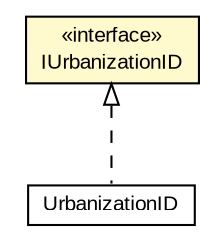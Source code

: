 #!/usr/local/bin/dot
#
# Class diagram 
# Generated by UMLGraph version R5_6-24-gf6e263 (http://www.umlgraph.org/)
#

digraph G {
	edge [fontname="arial",fontsize=10,labelfontname="arial",labelfontsize=10];
	node [fontname="arial",fontsize=10,shape=plaintext];
	nodesep=0.25;
	ranksep=0.5;
	// com.id.droneapi.mock.api.IUrbanizationID
	c1993 [label=<<table title="com.id.droneapi.mock.api.IUrbanizationID" border="0" cellborder="1" cellspacing="0" cellpadding="2" port="p" bgcolor="lemonChiffon" href="./IUrbanizationID.html">
		<tr><td><table border="0" cellspacing="0" cellpadding="1">
<tr><td align="center" balign="center"> &#171;interface&#187; </td></tr>
<tr><td align="center" balign="center"> IUrbanizationID </td></tr>
		</table></td></tr>
		</table>>, URL="./IUrbanizationID.html", fontname="arial", fontcolor="black", fontsize=10.0];
	// com.id.droneapi.mock.UrbanizationID
	c2000 [label=<<table title="com.id.droneapi.mock.UrbanizationID" border="0" cellborder="1" cellspacing="0" cellpadding="2" port="p" href="../UrbanizationID.html">
		<tr><td><table border="0" cellspacing="0" cellpadding="1">
<tr><td align="center" balign="center"> UrbanizationID </td></tr>
		</table></td></tr>
		</table>>, URL="../UrbanizationID.html", fontname="arial", fontcolor="black", fontsize=10.0];
	//com.id.droneapi.mock.UrbanizationID implements com.id.droneapi.mock.api.IUrbanizationID
	c1993:p -> c2000:p [dir=back,arrowtail=empty,style=dashed];
}

